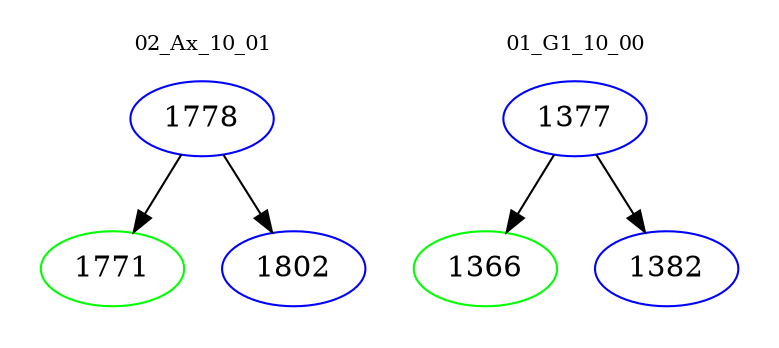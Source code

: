 digraph{
subgraph cluster_0 {
color = white
label = "02_Ax_10_01";
fontsize=10;
T0_1778 [label="1778", color="blue"]
T0_1778 -> T0_1771 [color="black"]
T0_1771 [label="1771", color="green"]
T0_1778 -> T0_1802 [color="black"]
T0_1802 [label="1802", color="blue"]
}
subgraph cluster_1 {
color = white
label = "01_G1_10_00";
fontsize=10;
T1_1377 [label="1377", color="blue"]
T1_1377 -> T1_1366 [color="black"]
T1_1366 [label="1366", color="green"]
T1_1377 -> T1_1382 [color="black"]
T1_1382 [label="1382", color="blue"]
}
}
